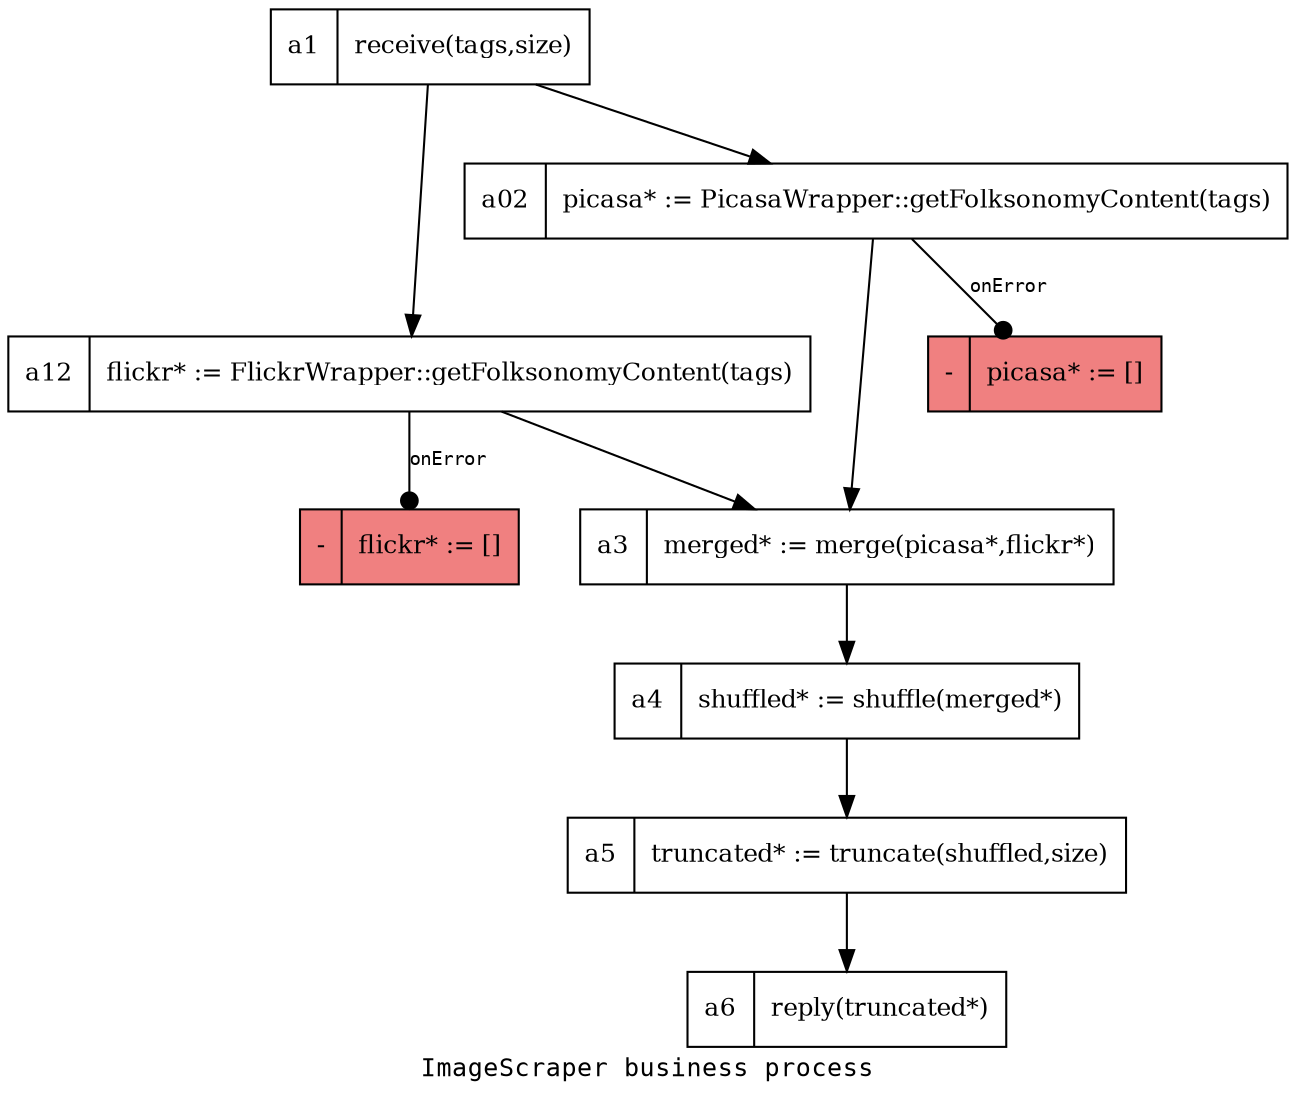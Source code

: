 digraph feed_reader_business {

  label="ImageScraper business process";
  fontname="Courier";
  node [fontsize=12, shape="record"];
  edge [fontname="Courier", fontsize=9];
  fontsize=12;

  a1 [label="a1|receive(tags,size)"];
  a02 [label="a02|picasa* := PicasaWrapper::getFolksonomyContent(tags)"];
  a02_catch [label="-|picasa* := []",fillcolor="#F08080",style="filled"];
  a02 -> a02_catch [label="onError",arrowhead="dot",arrowtail="dot"];

  a12 [label="a12|flickr* := FlickrWrapper::getFolksonomyContent(tags)"];
  a12_catch [label="-|flickr* := []", fillcolor="#F08080",style="filled"];
  a12 -> a12_catch [label="onError",arrowhead="dot",arrowtail="dot"];

  a3 [label="a3|merged* := merge(picasa*,flickr*)"];
  a4 [label="a4|shuffled* := shuffle(merged*)"];
  a5 [label="a5|truncated* := truncate(shuffled,size)"];
  a6 [label="a6|reply(truncated*)"];

  a1 -> a02;
  a1 -> a12;
  a12 -> a3;
  a02 -> a3;
  a02 -> a12 [style="invis"]; // cosmetic artefact
  a3 -> a4;
  a4 -> a5;
  a5 -> a6;

}